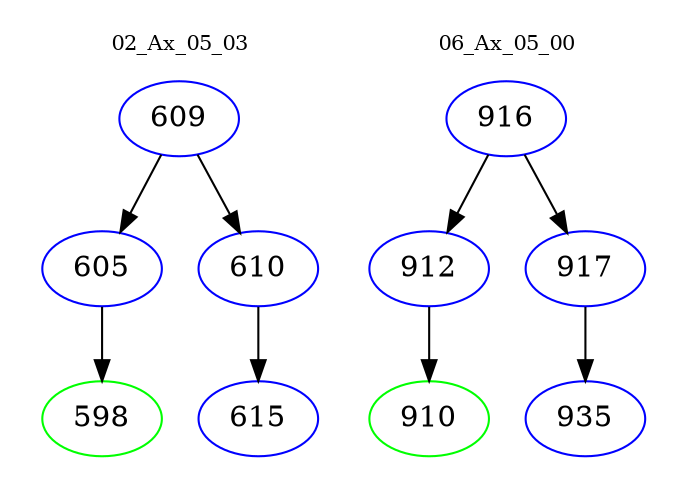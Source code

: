 digraph{
subgraph cluster_0 {
color = white
label = "02_Ax_05_03";
fontsize=10;
T0_609 [label="609", color="blue"]
T0_609 -> T0_605 [color="black"]
T0_605 [label="605", color="blue"]
T0_605 -> T0_598 [color="black"]
T0_598 [label="598", color="green"]
T0_609 -> T0_610 [color="black"]
T0_610 [label="610", color="blue"]
T0_610 -> T0_615 [color="black"]
T0_615 [label="615", color="blue"]
}
subgraph cluster_1 {
color = white
label = "06_Ax_05_00";
fontsize=10;
T1_916 [label="916", color="blue"]
T1_916 -> T1_912 [color="black"]
T1_912 [label="912", color="blue"]
T1_912 -> T1_910 [color="black"]
T1_910 [label="910", color="green"]
T1_916 -> T1_917 [color="black"]
T1_917 [label="917", color="blue"]
T1_917 -> T1_935 [color="black"]
T1_935 [label="935", color="blue"]
}
}
